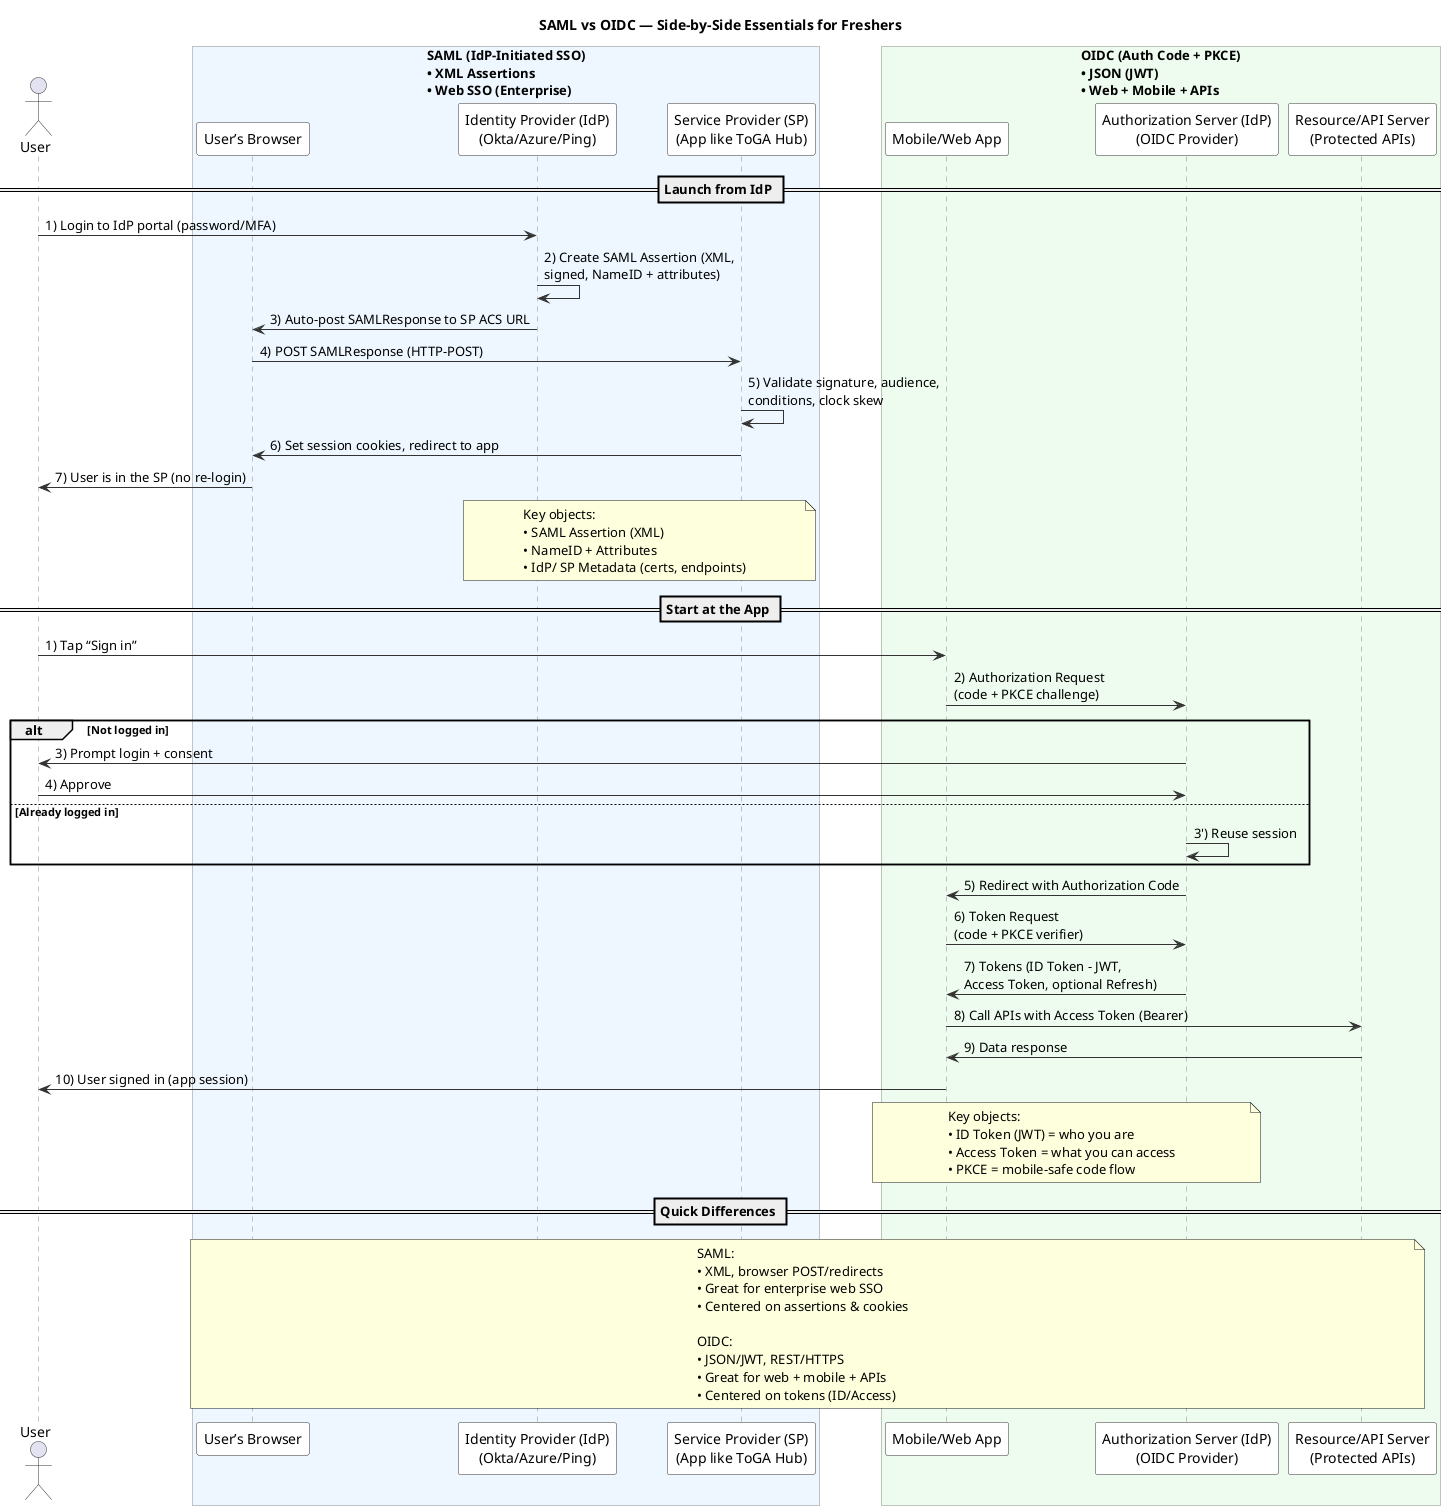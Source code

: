 @startuml
title SAML vs OIDC — Side-by-Side Essentials for Freshers

skinparam sequence {
  ArrowColor #333
  ActorBorderColor #333
  ParticipantBorderColor #333
  LifeLineBorderColor #888
  LifeLineBackgroundColor #f7f7f7
  ParticipantBackgroundColor #ffffff
  BoxBorderColor #888
  BoxBackgroundColor #f9f9ff
  NoteBackgroundColor #ffffe0
  NoteFontColor #333
}

actor User

box "SAML (IdP-Initiated SSO)\n• XML Assertions\n• Web SSO (Enterprise)" #eef7ff
  participant "User’s Browser" as B
  participant "Identity Provider (IdP)\n(Okta/Azure/Ping)" as IdP
  participant "Service Provider (SP)\n(App like ToGA Hub)" as SP

  == Launch from IdP ==
  User -> IdP : 1) Login to IdP portal (password/MFA)
  IdP -> IdP : 2) Create SAML Assertion (XML,\nsigned, NameID + attributes)
  IdP -> B : 3) Auto-post SAMLResponse to SP ACS URL
  B -> SP : 4) POST SAMLResponse (HTTP-POST)
  SP -> SP : 5) Validate signature, audience,\nconditions, clock skew
  SP -> B : 6) Set session cookies, redirect to app
  B -> User : 7) User is in the SP (no re-login)

  note over IdP,SP
  Key objects:
  • SAML Assertion (XML)
  • NameID + Attributes
  • IdP/ SP Metadata (certs, endpoints)
  end note
end box

box "OIDC (Auth Code + PKCE)\n• JSON (JWT)\n• Web + Mobile + APIs" #eefcf0
  participant "Mobile/Web App" as App
  participant "Authorization Server (IdP)\n(OIDC Provider)" as OP
  participant "Resource/API Server\n(Protected APIs)" as API

  == Start at the App ==
  User -> App : 1) Tap “Sign in”
  App -> OP : 2) Authorization Request\n(code + PKCE challenge)
  alt Not logged in
    OP -> User : 3) Prompt login + consent
    User -> OP : 4) Approve
  else Already logged in
    OP -> OP : 3') Reuse session
  end

  OP -> App : 5) Redirect with Authorization Code
  App -> OP : 6) Token Request\n(code + PKCE verifier)
  OP -> App : 7) Tokens (ID Token - JWT,\nAccess Token, optional Refresh)

  App -> API : 8) Call APIs with Access Token (Bearer)
  API -> App : 9) Data response
  App -> User : 10) User signed in (app session)

  note over App,OP
  Key objects:
  • ID Token (JWT) = who you are
  • Access Token = what you can access
  • PKCE = mobile-safe code flow
  end note
end box

== Quick Differences ==
note over B,API
SAML:
• XML, browser POST/redirects
• Great for enterprise web SSO
• Centered on assertions & cookies

OIDC:
• JSON/JWT, REST/HTTPS
• Great for web + mobile + APIs
• Centered on tokens (ID/Access)
end note
@enduml
